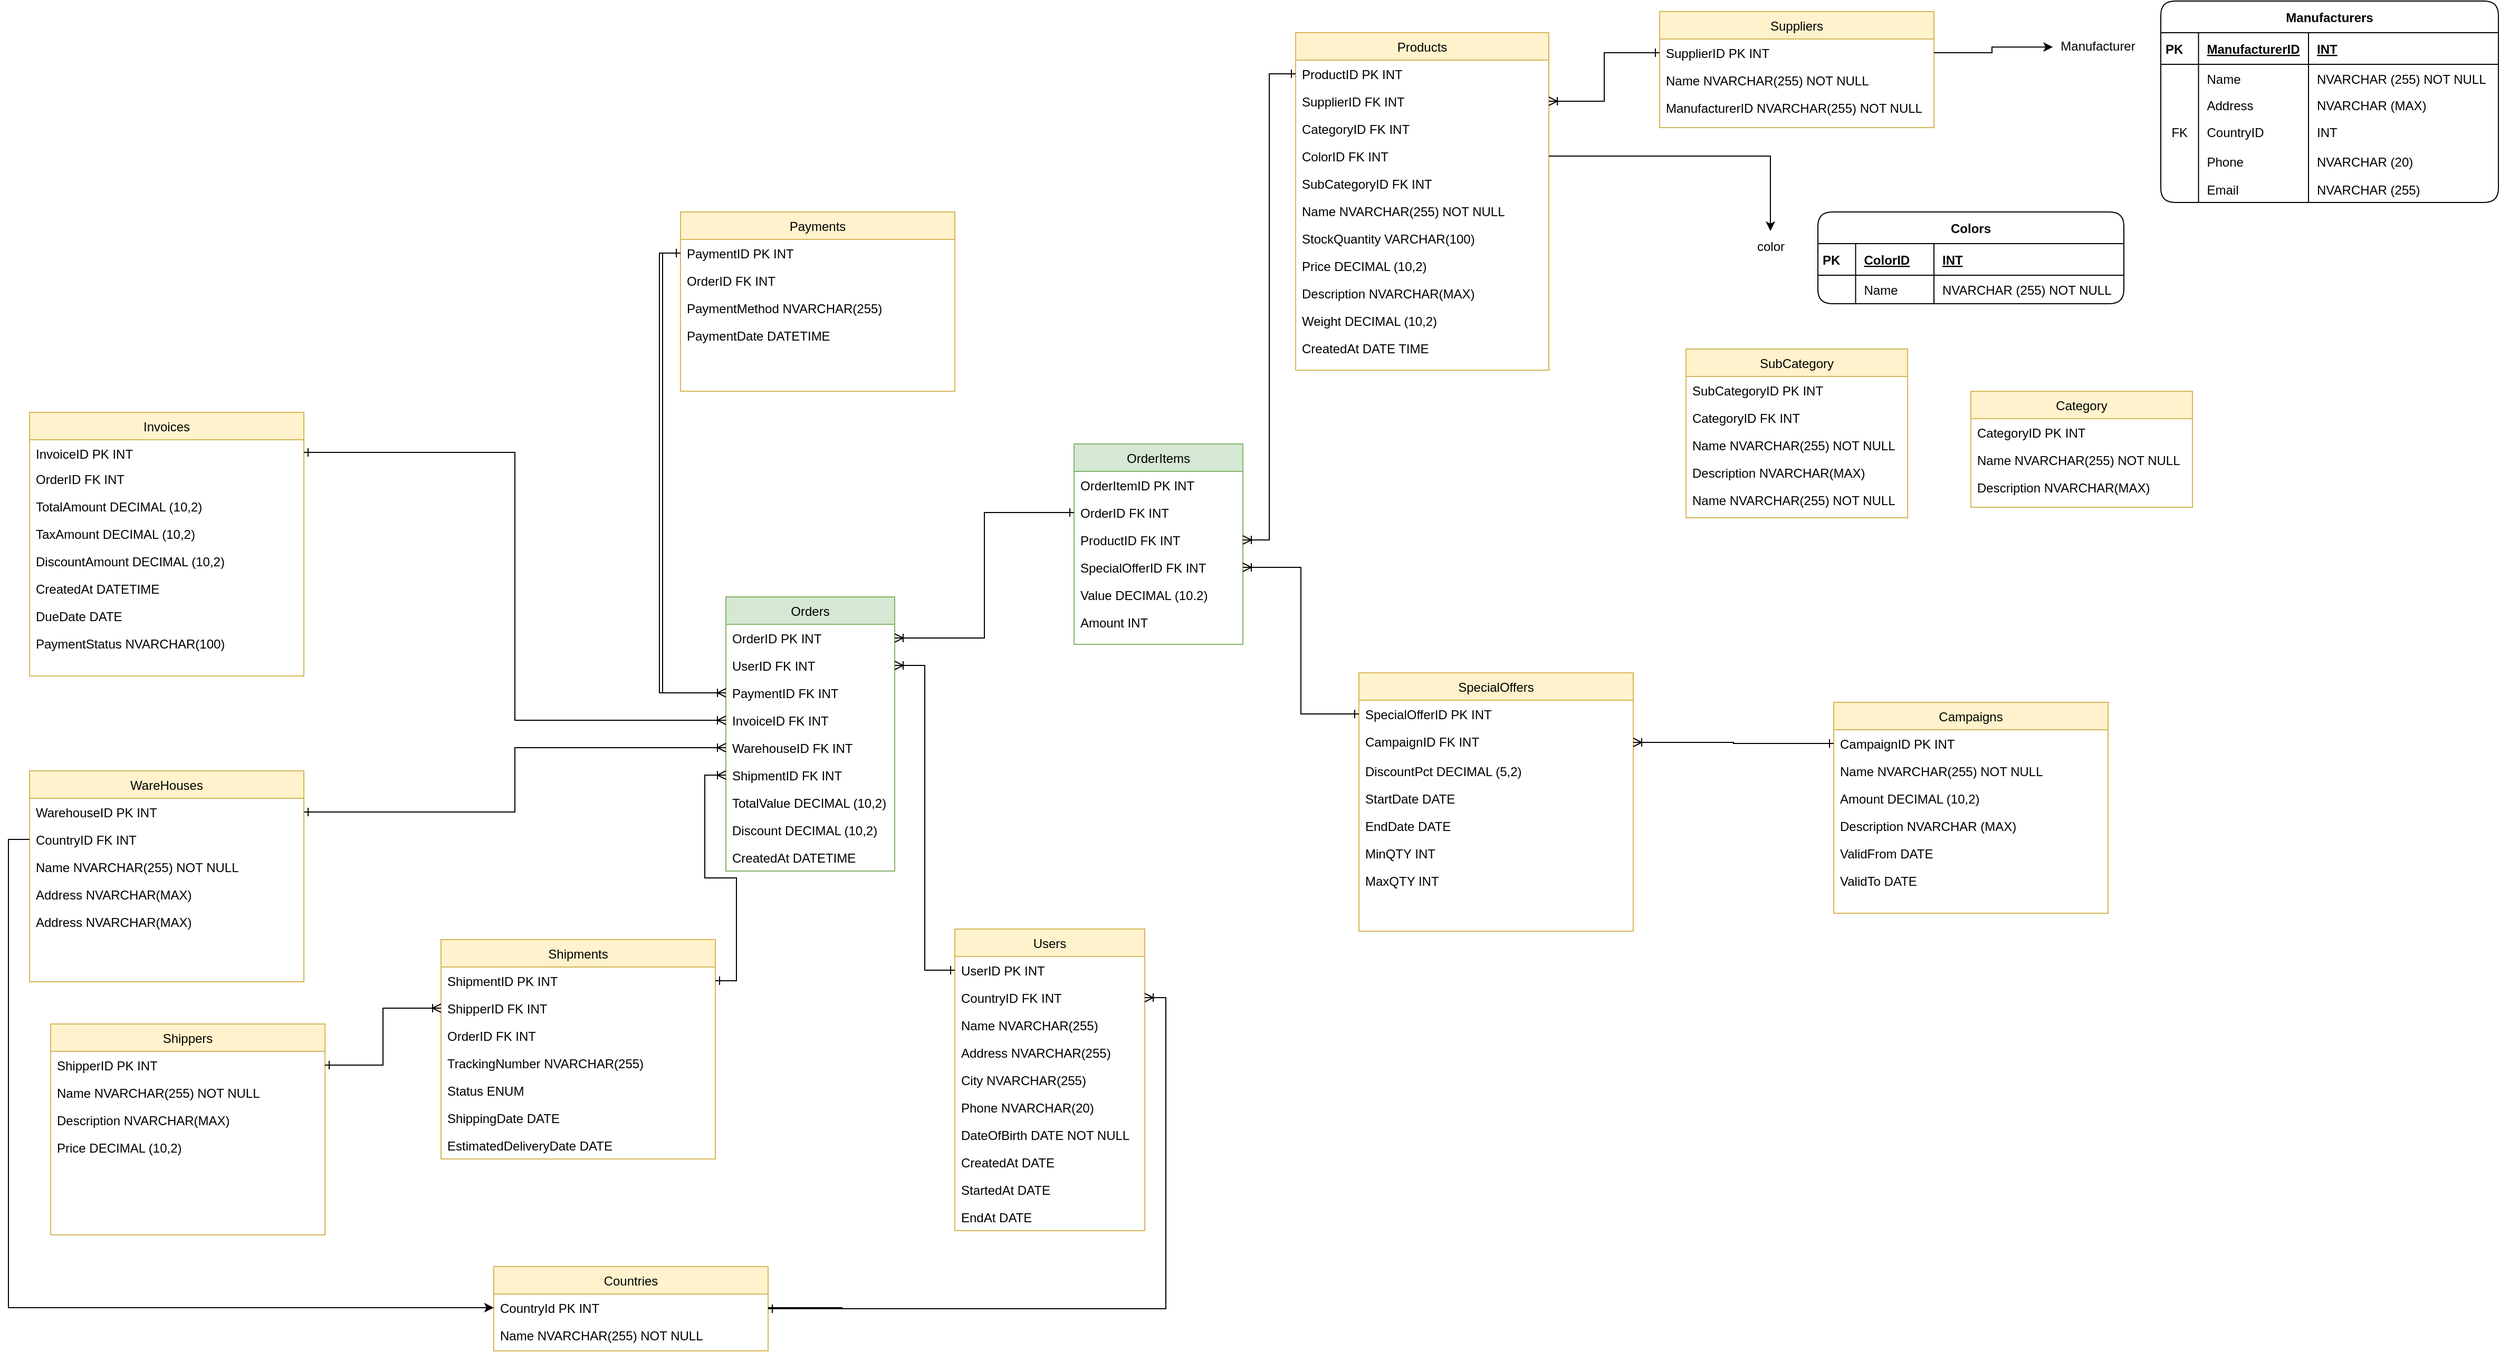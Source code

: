<mxfile version="26.2.2">
  <diagram id="C5RBs43oDa-KdzZeNtuy" name="Page-1">
    <mxGraphModel dx="5101" dy="3007" grid="1" gridSize="10" guides="1" tooltips="1" connect="1" arrows="1" fold="1" page="1" pageScale="1" pageWidth="827" pageHeight="1169" math="0" shadow="0">
      <root>
        <mxCell id="WIyWlLk6GJQsqaUBKTNV-0" />
        <mxCell id="WIyWlLk6GJQsqaUBKTNV-1" parent="WIyWlLk6GJQsqaUBKTNV-0" />
        <mxCell id="pziHx5_K0OCN1DaISYxH-388" value="Orders" style="swimlane;fontStyle=0;align=center;verticalAlign=top;childLayout=stackLayout;horizontal=1;startSize=26;horizontalStack=0;resizeParent=1;resizeLast=0;collapsible=1;marginBottom=0;rounded=0;shadow=0;strokeWidth=1;fillColor=#d5e8d4;strokeColor=#82b366;" parent="WIyWlLk6GJQsqaUBKTNV-1" vertex="1">
          <mxGeometry x="-720" y="285" width="160" height="260" as="geometry">
            <mxRectangle x="130" y="380" width="160" height="26" as="alternateBounds" />
          </mxGeometry>
        </mxCell>
        <mxCell id="pziHx5_K0OCN1DaISYxH-389" value="OrderID PK INT" style="text;align=left;verticalAlign=top;spacingLeft=4;spacingRight=4;overflow=hidden;rotatable=0;points=[[0,0.5],[1,0.5]];portConstraint=eastwest;" parent="pziHx5_K0OCN1DaISYxH-388" vertex="1">
          <mxGeometry y="26" width="160" height="26" as="geometry" />
        </mxCell>
        <mxCell id="pziHx5_K0OCN1DaISYxH-390" value="UserID FK INT" style="text;align=left;verticalAlign=top;spacingLeft=4;spacingRight=4;overflow=hidden;rotatable=0;points=[[0,0.5],[1,0.5]];portConstraint=eastwest;rounded=0;shadow=0;html=0;" parent="pziHx5_K0OCN1DaISYxH-388" vertex="1">
          <mxGeometry y="52" width="160" height="26" as="geometry" />
        </mxCell>
        <mxCell id="pziHx5_K0OCN1DaISYxH-397" value="PaymentID FK INT" style="text;align=left;verticalAlign=top;spacingLeft=4;spacingRight=4;overflow=hidden;rotatable=0;points=[[0,0.5],[1,0.5]];portConstraint=eastwest;" parent="pziHx5_K0OCN1DaISYxH-388" vertex="1">
          <mxGeometry y="78" width="160" height="26" as="geometry" />
        </mxCell>
        <mxCell id="pziHx5_K0OCN1DaISYxH-398" value="InvoiceID FK INT" style="text;align=left;verticalAlign=top;spacingLeft=4;spacingRight=4;overflow=hidden;rotatable=0;points=[[0,0.5],[1,0.5]];portConstraint=eastwest;" parent="pziHx5_K0OCN1DaISYxH-388" vertex="1">
          <mxGeometry y="104" width="160" height="26" as="geometry" />
        </mxCell>
        <mxCell id="pziHx5_K0OCN1DaISYxH-399" value="WarehouseID FK INT" style="text;align=left;verticalAlign=top;spacingLeft=4;spacingRight=4;overflow=hidden;rotatable=0;points=[[0,0.5],[1,0.5]];portConstraint=eastwest;" parent="pziHx5_K0OCN1DaISYxH-388" vertex="1">
          <mxGeometry y="130" width="160" height="26" as="geometry" />
        </mxCell>
        <mxCell id="pziHx5_K0OCN1DaISYxH-396" value="ShipmentID FK INT" style="text;align=left;verticalAlign=top;spacingLeft=4;spacingRight=4;overflow=hidden;rotatable=0;points=[[0,0.5],[1,0.5]];portConstraint=eastwest;" parent="pziHx5_K0OCN1DaISYxH-388" vertex="1">
          <mxGeometry y="156" width="160" height="26" as="geometry" />
        </mxCell>
        <mxCell id="pziHx5_K0OCN1DaISYxH-393" value="TotalValue DECIMAL (10,2)" style="text;align=left;verticalAlign=top;spacingLeft=4;spacingRight=4;overflow=hidden;rotatable=0;points=[[0,0.5],[1,0.5]];portConstraint=eastwest;" parent="pziHx5_K0OCN1DaISYxH-388" vertex="1">
          <mxGeometry y="182" width="160" height="26" as="geometry" />
        </mxCell>
        <mxCell id="pziHx5_K0OCN1DaISYxH-394" value="Discount DECIMAL (10,2)" style="text;align=left;verticalAlign=top;spacingLeft=4;spacingRight=4;overflow=hidden;rotatable=0;points=[[0,0.5],[1,0.5]];portConstraint=eastwest;" parent="pziHx5_K0OCN1DaISYxH-388" vertex="1">
          <mxGeometry y="208" width="160" height="26" as="geometry" />
        </mxCell>
        <mxCell id="pziHx5_K0OCN1DaISYxH-395" value="CreatedAt DATETIME" style="text;align=left;verticalAlign=top;spacingLeft=4;spacingRight=4;overflow=hidden;rotatable=0;points=[[0,0.5],[1,0.5]];portConstraint=eastwest;" parent="pziHx5_K0OCN1DaISYxH-388" vertex="1">
          <mxGeometry y="234" width="160" height="26" as="geometry" />
        </mxCell>
        <mxCell id="pziHx5_K0OCN1DaISYxH-400" value="OrderItems" style="swimlane;fontStyle=0;align=center;verticalAlign=top;childLayout=stackLayout;horizontal=1;startSize=26;horizontalStack=0;resizeParent=1;resizeLast=0;collapsible=1;marginBottom=0;rounded=0;shadow=0;strokeWidth=1;fillColor=#d5e8d4;strokeColor=#82b366;" parent="WIyWlLk6GJQsqaUBKTNV-1" vertex="1">
          <mxGeometry x="-390" y="140" width="160" height="190" as="geometry">
            <mxRectangle x="130" y="380" width="160" height="26" as="alternateBounds" />
          </mxGeometry>
        </mxCell>
        <mxCell id="pziHx5_K0OCN1DaISYxH-401" value="OrderItemID PK INT" style="text;align=left;verticalAlign=top;spacingLeft=4;spacingRight=4;overflow=hidden;rotatable=0;points=[[0,0.5],[1,0.5]];portConstraint=eastwest;" parent="pziHx5_K0OCN1DaISYxH-400" vertex="1">
          <mxGeometry y="26" width="160" height="26" as="geometry" />
        </mxCell>
        <mxCell id="pziHx5_K0OCN1DaISYxH-410" value="OrderID FK INT" style="text;align=left;verticalAlign=top;spacingLeft=4;spacingRight=4;overflow=hidden;rotatable=0;points=[[0,0.5],[1,0.5]];portConstraint=eastwest;" parent="pziHx5_K0OCN1DaISYxH-400" vertex="1">
          <mxGeometry y="52" width="160" height="26" as="geometry" />
        </mxCell>
        <mxCell id="pziHx5_K0OCN1DaISYxH-411" value="ProductID FK INT" style="text;align=left;verticalAlign=top;spacingLeft=4;spacingRight=4;overflow=hidden;rotatable=0;points=[[0,0.5],[1,0.5]];portConstraint=eastwest;" parent="pziHx5_K0OCN1DaISYxH-400" vertex="1">
          <mxGeometry y="78" width="160" height="26" as="geometry" />
        </mxCell>
        <mxCell id="pziHx5_K0OCN1DaISYxH-412" value="SpecialOfferID FK INT" style="text;align=left;verticalAlign=top;spacingLeft=4;spacingRight=4;overflow=hidden;rotatable=0;points=[[0,0.5],[1,0.5]];portConstraint=eastwest;" parent="pziHx5_K0OCN1DaISYxH-400" vertex="1">
          <mxGeometry y="104" width="160" height="26" as="geometry" />
        </mxCell>
        <mxCell id="pziHx5_K0OCN1DaISYxH-413" value="Value DECIMAL (10.2)" style="text;align=left;verticalAlign=top;spacingLeft=4;spacingRight=4;overflow=hidden;rotatable=0;points=[[0,0.5],[1,0.5]];portConstraint=eastwest;" parent="pziHx5_K0OCN1DaISYxH-400" vertex="1">
          <mxGeometry y="130" width="160" height="26" as="geometry" />
        </mxCell>
        <mxCell id="pziHx5_K0OCN1DaISYxH-414" value="Amount INT" style="text;align=left;verticalAlign=top;spacingLeft=4;spacingRight=4;overflow=hidden;rotatable=0;points=[[0,0.5],[1,0.5]];portConstraint=eastwest;" parent="pziHx5_K0OCN1DaISYxH-400" vertex="1">
          <mxGeometry y="156" width="160" height="26" as="geometry" />
        </mxCell>
        <mxCell id="pziHx5_K0OCN1DaISYxH-415" value="Users" style="swimlane;fontStyle=0;align=center;verticalAlign=top;childLayout=stackLayout;horizontal=1;startSize=26;horizontalStack=0;resizeParent=1;resizeLast=0;collapsible=1;marginBottom=0;rounded=0;shadow=0;strokeWidth=1;fillColor=#fff2cc;strokeColor=#d6b656;" parent="WIyWlLk6GJQsqaUBKTNV-1" vertex="1">
          <mxGeometry x="-503" y="600" width="180" height="286" as="geometry">
            <mxRectangle x="130" y="380" width="160" height="26" as="alternateBounds" />
          </mxGeometry>
        </mxCell>
        <mxCell id="pziHx5_K0OCN1DaISYxH-416" value="UserID PK INT" style="text;align=left;verticalAlign=top;spacingLeft=4;spacingRight=4;overflow=hidden;rotatable=0;points=[[0,0.5],[1,0.5]];portConstraint=eastwest;" parent="pziHx5_K0OCN1DaISYxH-415" vertex="1">
          <mxGeometry y="26" width="180" height="26" as="geometry" />
        </mxCell>
        <mxCell id="pziHx5_K0OCN1DaISYxH-422" value="CountryID FK INT" style="text;align=left;verticalAlign=top;spacingLeft=4;spacingRight=4;overflow=hidden;rotatable=0;points=[[0,0.5],[1,0.5]];portConstraint=eastwest;" parent="pziHx5_K0OCN1DaISYxH-415" vertex="1">
          <mxGeometry y="52" width="180" height="26" as="geometry" />
        </mxCell>
        <mxCell id="pziHx5_K0OCN1DaISYxH-417" value="Name NVARCHAR(255)" style="text;align=left;verticalAlign=top;spacingLeft=4;spacingRight=4;overflow=hidden;rotatable=0;points=[[0,0.5],[1,0.5]];portConstraint=eastwest;" parent="pziHx5_K0OCN1DaISYxH-415" vertex="1">
          <mxGeometry y="78" width="180" height="26" as="geometry" />
        </mxCell>
        <mxCell id="pziHx5_K0OCN1DaISYxH-418" value="Address NVARCHAR(255)" style="text;align=left;verticalAlign=top;spacingLeft=4;spacingRight=4;overflow=hidden;rotatable=0;points=[[0,0.5],[1,0.5]];portConstraint=eastwest;" parent="pziHx5_K0OCN1DaISYxH-415" vertex="1">
          <mxGeometry y="104" width="180" height="26" as="geometry" />
        </mxCell>
        <mxCell id="pziHx5_K0OCN1DaISYxH-419" value="City NVARCHAR(255)" style="text;align=left;verticalAlign=top;spacingLeft=4;spacingRight=4;overflow=hidden;rotatable=0;points=[[0,0.5],[1,0.5]];portConstraint=eastwest;" parent="pziHx5_K0OCN1DaISYxH-415" vertex="1">
          <mxGeometry y="130" width="180" height="26" as="geometry" />
        </mxCell>
        <mxCell id="pziHx5_K0OCN1DaISYxH-420" value="Phone NVARCHAR(20)" style="text;align=left;verticalAlign=top;spacingLeft=4;spacingRight=4;overflow=hidden;rotatable=0;points=[[0,0.5],[1,0.5]];portConstraint=eastwest;" parent="pziHx5_K0OCN1DaISYxH-415" vertex="1">
          <mxGeometry y="156" width="180" height="26" as="geometry" />
        </mxCell>
        <mxCell id="pziHx5_K0OCN1DaISYxH-421" value="DateOfBirth DATE NOT NULL" style="text;align=left;verticalAlign=top;spacingLeft=4;spacingRight=4;overflow=hidden;rotatable=0;points=[[0,0.5],[1,0.5]];portConstraint=eastwest;" parent="pziHx5_K0OCN1DaISYxH-415" vertex="1">
          <mxGeometry y="182" width="180" height="26" as="geometry" />
        </mxCell>
        <mxCell id="R4pbR1CTGnNcKG5DkxRD-15" value="CreatedAt DATE" style="text;align=left;verticalAlign=top;spacingLeft=4;spacingRight=4;overflow=hidden;rotatable=0;points=[[0,0.5],[1,0.5]];portConstraint=eastwest;" vertex="1" parent="pziHx5_K0OCN1DaISYxH-415">
          <mxGeometry y="208" width="180" height="26" as="geometry" />
        </mxCell>
        <mxCell id="R4pbR1CTGnNcKG5DkxRD-13" value="StartedAt DATE" style="text;align=left;verticalAlign=top;spacingLeft=4;spacingRight=4;overflow=hidden;rotatable=0;points=[[0,0.5],[1,0.5]];portConstraint=eastwest;" vertex="1" parent="pziHx5_K0OCN1DaISYxH-415">
          <mxGeometry y="234" width="180" height="26" as="geometry" />
        </mxCell>
        <mxCell id="R4pbR1CTGnNcKG5DkxRD-14" value="EndAt DATE" style="text;align=left;verticalAlign=top;spacingLeft=4;spacingRight=4;overflow=hidden;rotatable=0;points=[[0,0.5],[1,0.5]];portConstraint=eastwest;" vertex="1" parent="pziHx5_K0OCN1DaISYxH-415">
          <mxGeometry y="260" width="180" height="26" as="geometry" />
        </mxCell>
        <mxCell id="pziHx5_K0OCN1DaISYxH-423" value="Products" style="swimlane;fontStyle=0;align=center;verticalAlign=top;childLayout=stackLayout;horizontal=1;startSize=26;horizontalStack=0;resizeParent=1;resizeLast=0;collapsible=1;marginBottom=0;rounded=0;shadow=0;strokeWidth=1;fillColor=#fff2cc;strokeColor=#d6b656;" parent="WIyWlLk6GJQsqaUBKTNV-1" vertex="1">
          <mxGeometry x="-180" y="-250" width="240" height="320" as="geometry">
            <mxRectangle x="130" y="380" width="160" height="26" as="alternateBounds" />
          </mxGeometry>
        </mxCell>
        <mxCell id="pziHx5_K0OCN1DaISYxH-424" value="ProductID PK INT" style="text;align=left;verticalAlign=top;spacingLeft=4;spacingRight=4;overflow=hidden;rotatable=0;points=[[0,0.5],[1,0.5]];portConstraint=eastwest;" parent="pziHx5_K0OCN1DaISYxH-423" vertex="1">
          <mxGeometry y="26" width="240" height="26" as="geometry" />
        </mxCell>
        <mxCell id="pziHx5_K0OCN1DaISYxH-428" value="SupplierID FK INT" style="text;align=left;verticalAlign=top;spacingLeft=4;spacingRight=4;overflow=hidden;rotatable=0;points=[[0,0.5],[1,0.5]];portConstraint=eastwest;" parent="pziHx5_K0OCN1DaISYxH-423" vertex="1">
          <mxGeometry y="52" width="240" height="26" as="geometry" />
        </mxCell>
        <mxCell id="pziHx5_K0OCN1DaISYxH-426" value="CategoryID FK INT" style="text;align=left;verticalAlign=top;spacingLeft=4;spacingRight=4;overflow=hidden;rotatable=0;points=[[0,0.5],[1,0.5]];portConstraint=eastwest;" parent="pziHx5_K0OCN1DaISYxH-423" vertex="1">
          <mxGeometry y="78" width="240" height="26" as="geometry" />
        </mxCell>
        <mxCell id="pziHx5_K0OCN1DaISYxH-432" value="ColorID FK INT" style="text;align=left;verticalAlign=top;spacingLeft=4;spacingRight=4;overflow=hidden;rotatable=0;points=[[0,0.5],[1,0.5]];portConstraint=eastwest;" parent="pziHx5_K0OCN1DaISYxH-423" vertex="1">
          <mxGeometry y="104" width="240" height="26" as="geometry" />
        </mxCell>
        <mxCell id="pziHx5_K0OCN1DaISYxH-427" value="SubCategoryID FK INT" style="text;align=left;verticalAlign=top;spacingLeft=4;spacingRight=4;overflow=hidden;rotatable=0;points=[[0,0.5],[1,0.5]];portConstraint=eastwest;" parent="pziHx5_K0OCN1DaISYxH-423" vertex="1">
          <mxGeometry y="130" width="240" height="26" as="geometry" />
        </mxCell>
        <mxCell id="pziHx5_K0OCN1DaISYxH-425" value="Name NVARCHAR(255) NOT NULL" style="text;align=left;verticalAlign=top;spacingLeft=4;spacingRight=4;overflow=hidden;rotatable=0;points=[[0,0.5],[1,0.5]];portConstraint=eastwest;" parent="pziHx5_K0OCN1DaISYxH-423" vertex="1">
          <mxGeometry y="156" width="240" height="26" as="geometry" />
        </mxCell>
        <mxCell id="pziHx5_K0OCN1DaISYxH-429" value="StockQuantity VARCHAR(100)" style="text;align=left;verticalAlign=top;spacingLeft=4;spacingRight=4;overflow=hidden;rotatable=0;points=[[0,0.5],[1,0.5]];portConstraint=eastwest;" parent="pziHx5_K0OCN1DaISYxH-423" vertex="1">
          <mxGeometry y="182" width="240" height="26" as="geometry" />
        </mxCell>
        <mxCell id="pziHx5_K0OCN1DaISYxH-430" value="Price DECIMAL (10,2)" style="text;align=left;verticalAlign=top;spacingLeft=4;spacingRight=4;overflow=hidden;rotatable=0;points=[[0,0.5],[1,0.5]];portConstraint=eastwest;" parent="pziHx5_K0OCN1DaISYxH-423" vertex="1">
          <mxGeometry y="208" width="240" height="26" as="geometry" />
        </mxCell>
        <mxCell id="pziHx5_K0OCN1DaISYxH-433" value="Description NVARCHAR(MAX)" style="text;align=left;verticalAlign=top;spacingLeft=4;spacingRight=4;overflow=hidden;rotatable=0;points=[[0,0.5],[1,0.5]];portConstraint=eastwest;" parent="pziHx5_K0OCN1DaISYxH-423" vertex="1">
          <mxGeometry y="234" width="240" height="26" as="geometry" />
        </mxCell>
        <mxCell id="pziHx5_K0OCN1DaISYxH-434" value="Weight DECIMAL (10,2)" style="text;align=left;verticalAlign=top;spacingLeft=4;spacingRight=4;overflow=hidden;rotatable=0;points=[[0,0.5],[1,0.5]];portConstraint=eastwest;" parent="pziHx5_K0OCN1DaISYxH-423" vertex="1">
          <mxGeometry y="260" width="240" height="26" as="geometry" />
        </mxCell>
        <mxCell id="pziHx5_K0OCN1DaISYxH-431" value="CreatedAt DATE TIME" style="text;align=left;verticalAlign=top;spacingLeft=4;spacingRight=4;overflow=hidden;rotatable=0;points=[[0,0.5],[1,0.5]];portConstraint=eastwest;" parent="pziHx5_K0OCN1DaISYxH-423" vertex="1">
          <mxGeometry y="286" width="240" height="26" as="geometry" />
        </mxCell>
        <mxCell id="pziHx5_K0OCN1DaISYxH-435" value="SubCategory" style="swimlane;fontStyle=0;align=center;verticalAlign=top;childLayout=stackLayout;horizontal=1;startSize=26;horizontalStack=0;resizeParent=1;resizeLast=0;collapsible=1;marginBottom=0;rounded=0;shadow=0;strokeWidth=1;fillColor=#fff2cc;strokeColor=#d6b656;" parent="WIyWlLk6GJQsqaUBKTNV-1" vertex="1">
          <mxGeometry x="190" y="50" width="210" height="160" as="geometry">
            <mxRectangle x="130" y="380" width="160" height="26" as="alternateBounds" />
          </mxGeometry>
        </mxCell>
        <mxCell id="pziHx5_K0OCN1DaISYxH-436" value="SubCategoryID PK INT" style="text;align=left;verticalAlign=top;spacingLeft=4;spacingRight=4;overflow=hidden;rotatable=0;points=[[0,0.5],[1,0.5]];portConstraint=eastwest;" parent="pziHx5_K0OCN1DaISYxH-435" vertex="1">
          <mxGeometry y="26" width="210" height="26" as="geometry" />
        </mxCell>
        <mxCell id="pziHx5_K0OCN1DaISYxH-437" value="CategoryID FK INT" style="text;align=left;verticalAlign=top;spacingLeft=4;spacingRight=4;overflow=hidden;rotatable=0;points=[[0,0.5],[1,0.5]];portConstraint=eastwest;" parent="pziHx5_K0OCN1DaISYxH-435" vertex="1">
          <mxGeometry y="52" width="210" height="26" as="geometry" />
        </mxCell>
        <mxCell id="pziHx5_K0OCN1DaISYxH-438" value="Name NVARCHAR(255) NOT NULL" style="text;align=left;verticalAlign=top;spacingLeft=4;spacingRight=4;overflow=hidden;rotatable=0;points=[[0,0.5],[1,0.5]];portConstraint=eastwest;" parent="pziHx5_K0OCN1DaISYxH-435" vertex="1">
          <mxGeometry y="78" width="210" height="26" as="geometry" />
        </mxCell>
        <mxCell id="pziHx5_K0OCN1DaISYxH-450" value="Description NVARCHAR(MAX)" style="text;align=left;verticalAlign=top;spacingLeft=4;spacingRight=4;overflow=hidden;rotatable=0;points=[[0,0.5],[1,0.5]];portConstraint=eastwest;" parent="pziHx5_K0OCN1DaISYxH-435" vertex="1">
          <mxGeometry y="104" width="210" height="26" as="geometry" />
        </mxCell>
        <mxCell id="pziHx5_K0OCN1DaISYxH-451" value="Name NVARCHAR(255) NOT NULL" style="text;align=left;verticalAlign=top;spacingLeft=4;spacingRight=4;overflow=hidden;rotatable=0;points=[[0,0.5],[1,0.5]];portConstraint=eastwest;" parent="pziHx5_K0OCN1DaISYxH-435" vertex="1">
          <mxGeometry y="130" width="210" height="26" as="geometry" />
        </mxCell>
        <mxCell id="pziHx5_K0OCN1DaISYxH-442" value="Category" style="swimlane;fontStyle=0;align=center;verticalAlign=top;childLayout=stackLayout;horizontal=1;startSize=26;horizontalStack=0;resizeParent=1;resizeLast=0;collapsible=1;marginBottom=0;rounded=0;shadow=0;strokeWidth=1;fillColor=#fff2cc;strokeColor=#d6b656;" parent="WIyWlLk6GJQsqaUBKTNV-1" vertex="1">
          <mxGeometry x="460" y="90" width="210" height="110" as="geometry">
            <mxRectangle x="130" y="380" width="160" height="26" as="alternateBounds" />
          </mxGeometry>
        </mxCell>
        <mxCell id="pziHx5_K0OCN1DaISYxH-443" value="CategoryID PK INT" style="text;align=left;verticalAlign=top;spacingLeft=4;spacingRight=4;overflow=hidden;rotatable=0;points=[[0,0.5],[1,0.5]];portConstraint=eastwest;" parent="pziHx5_K0OCN1DaISYxH-442" vertex="1">
          <mxGeometry y="26" width="210" height="26" as="geometry" />
        </mxCell>
        <mxCell id="pziHx5_K0OCN1DaISYxH-444" value="Name NVARCHAR(255) NOT NULL" style="text;align=left;verticalAlign=top;spacingLeft=4;spacingRight=4;overflow=hidden;rotatable=0;points=[[0,0.5],[1,0.5]];portConstraint=eastwest;" parent="pziHx5_K0OCN1DaISYxH-442" vertex="1">
          <mxGeometry y="52" width="210" height="26" as="geometry" />
        </mxCell>
        <mxCell id="pziHx5_K0OCN1DaISYxH-445" value="Description NVARCHAR(MAX)" style="text;align=left;verticalAlign=top;spacingLeft=4;spacingRight=4;overflow=hidden;rotatable=0;points=[[0,0.5],[1,0.5]];portConstraint=eastwest;" parent="pziHx5_K0OCN1DaISYxH-442" vertex="1">
          <mxGeometry y="78" width="210" height="26" as="geometry" />
        </mxCell>
        <mxCell id="pziHx5_K0OCN1DaISYxH-452" value="Suppliers" style="swimlane;fontStyle=0;align=center;verticalAlign=top;childLayout=stackLayout;horizontal=1;startSize=26;horizontalStack=0;resizeParent=1;resizeLast=0;collapsible=1;marginBottom=0;rounded=0;shadow=0;strokeWidth=1;fillColor=#fff2cc;strokeColor=#d6b656;" parent="WIyWlLk6GJQsqaUBKTNV-1" vertex="1">
          <mxGeometry x="165" y="-270" width="260" height="110" as="geometry">
            <mxRectangle x="130" y="380" width="160" height="26" as="alternateBounds" />
          </mxGeometry>
        </mxCell>
        <mxCell id="pziHx5_K0OCN1DaISYxH-453" value="SupplierID PK INT" style="text;align=left;verticalAlign=top;spacingLeft=4;spacingRight=4;overflow=hidden;rotatable=0;points=[[0,0.5],[1,0.5]];portConstraint=eastwest;" parent="pziHx5_K0OCN1DaISYxH-452" vertex="1">
          <mxGeometry y="26" width="260" height="26" as="geometry" />
        </mxCell>
        <mxCell id="pziHx5_K0OCN1DaISYxH-454" value="Name NVARCHAR(255) NOT NULL" style="text;align=left;verticalAlign=top;spacingLeft=4;spacingRight=4;overflow=hidden;rotatable=0;points=[[0,0.5],[1,0.5]];portConstraint=eastwest;" parent="pziHx5_K0OCN1DaISYxH-452" vertex="1">
          <mxGeometry y="52" width="260" height="26" as="geometry" />
        </mxCell>
        <mxCell id="pziHx5_K0OCN1DaISYxH-455" value="ManufacturerID NVARCHAR(255) NOT NULL" style="text;align=left;verticalAlign=top;spacingLeft=4;spacingRight=4;overflow=hidden;rotatable=0;points=[[0,0.5],[1,0.5]];portConstraint=eastwest;" parent="pziHx5_K0OCN1DaISYxH-452" vertex="1">
          <mxGeometry y="78" width="260" height="26" as="geometry" />
        </mxCell>
        <mxCell id="pziHx5_K0OCN1DaISYxH-461" value="Campaigns" style="swimlane;fontStyle=0;align=center;verticalAlign=top;childLayout=stackLayout;horizontal=1;startSize=26;horizontalStack=0;resizeParent=1;resizeLast=0;collapsible=1;marginBottom=0;rounded=0;shadow=0;strokeWidth=1;fillColor=#fff2cc;strokeColor=#d6b656;" parent="WIyWlLk6GJQsqaUBKTNV-1" vertex="1">
          <mxGeometry x="330" y="385" width="260" height="200" as="geometry">
            <mxRectangle x="130" y="380" width="160" height="26" as="alternateBounds" />
          </mxGeometry>
        </mxCell>
        <mxCell id="pziHx5_K0OCN1DaISYxH-462" value="CampaignID PK INT" style="text;align=left;verticalAlign=top;spacingLeft=4;spacingRight=4;overflow=hidden;rotatable=0;points=[[0,0.5],[1,0.5]];portConstraint=eastwest;" parent="pziHx5_K0OCN1DaISYxH-461" vertex="1">
          <mxGeometry y="26" width="260" height="26" as="geometry" />
        </mxCell>
        <mxCell id="pziHx5_K0OCN1DaISYxH-463" value="Name NVARCHAR(255) NOT NULL" style="text;align=left;verticalAlign=top;spacingLeft=4;spacingRight=4;overflow=hidden;rotatable=0;points=[[0,0.5],[1,0.5]];portConstraint=eastwest;" parent="pziHx5_K0OCN1DaISYxH-461" vertex="1">
          <mxGeometry y="52" width="260" height="26" as="geometry" />
        </mxCell>
        <mxCell id="pziHx5_K0OCN1DaISYxH-464" value="Amount DECIMAL (10,2)" style="text;align=left;verticalAlign=top;spacingLeft=4;spacingRight=4;overflow=hidden;rotatable=0;points=[[0,0.5],[1,0.5]];portConstraint=eastwest;" parent="pziHx5_K0OCN1DaISYxH-461" vertex="1">
          <mxGeometry y="78" width="260" height="26" as="geometry" />
        </mxCell>
        <mxCell id="pziHx5_K0OCN1DaISYxH-465" value="Description NVARCHAR (MAX)" style="text;align=left;verticalAlign=top;spacingLeft=4;spacingRight=4;overflow=hidden;rotatable=0;points=[[0,0.5],[1,0.5]];portConstraint=eastwest;" parent="pziHx5_K0OCN1DaISYxH-461" vertex="1">
          <mxGeometry y="104" width="260" height="26" as="geometry" />
        </mxCell>
        <mxCell id="pziHx5_K0OCN1DaISYxH-468" value="ValidFrom DATE" style="text;align=left;verticalAlign=top;spacingLeft=4;spacingRight=4;overflow=hidden;rotatable=0;points=[[0,0.5],[1,0.5]];portConstraint=eastwest;" parent="pziHx5_K0OCN1DaISYxH-461" vertex="1">
          <mxGeometry y="130" width="260" height="26" as="geometry" />
        </mxCell>
        <mxCell id="pziHx5_K0OCN1DaISYxH-469" value="ValidTo DATE" style="text;align=left;verticalAlign=top;spacingLeft=4;spacingRight=4;overflow=hidden;rotatable=0;points=[[0,0.5],[1,0.5]];portConstraint=eastwest;" parent="pziHx5_K0OCN1DaISYxH-461" vertex="1">
          <mxGeometry y="156" width="260" height="26" as="geometry" />
        </mxCell>
        <mxCell id="pziHx5_K0OCN1DaISYxH-520" value="SpecialOffers" style="swimlane;fontStyle=0;align=center;verticalAlign=top;childLayout=stackLayout;horizontal=1;startSize=26;horizontalStack=0;resizeParent=1;resizeLast=0;collapsible=1;marginBottom=0;rounded=0;shadow=0;strokeWidth=1;fillColor=#fff2cc;strokeColor=#d6b656;" parent="WIyWlLk6GJQsqaUBKTNV-1" vertex="1">
          <mxGeometry x="-120" y="357" width="260" height="245" as="geometry">
            <mxRectangle x="130" y="380" width="160" height="26" as="alternateBounds" />
          </mxGeometry>
        </mxCell>
        <mxCell id="pziHx5_K0OCN1DaISYxH-521" value="SpecialOfferID PK INT" style="text;align=left;verticalAlign=top;spacingLeft=4;spacingRight=4;overflow=hidden;rotatable=0;points=[[0,0.5],[1,0.5]];portConstraint=eastwest;" parent="pziHx5_K0OCN1DaISYxH-520" vertex="1">
          <mxGeometry y="26" width="260" height="26" as="geometry" />
        </mxCell>
        <mxCell id="pziHx5_K0OCN1DaISYxH-522" value="CampaignID FK INT" style="text;align=left;verticalAlign=top;spacingLeft=4;spacingRight=4;overflow=hidden;rotatable=0;points=[[0,0.5],[1,0.5]];portConstraint=eastwest;" parent="pziHx5_K0OCN1DaISYxH-520" vertex="1">
          <mxGeometry y="52" width="260" height="28" as="geometry" />
        </mxCell>
        <mxCell id="pziHx5_K0OCN1DaISYxH-523" value="DiscountPct DECIMAL (5,2)" style="text;align=left;verticalAlign=top;spacingLeft=4;spacingRight=4;overflow=hidden;rotatable=0;points=[[0,0.5],[1,0.5]];portConstraint=eastwest;" parent="pziHx5_K0OCN1DaISYxH-520" vertex="1">
          <mxGeometry y="80" width="260" height="26" as="geometry" />
        </mxCell>
        <mxCell id="pziHx5_K0OCN1DaISYxH-524" value="StartDate DATE" style="text;align=left;verticalAlign=top;spacingLeft=4;spacingRight=4;overflow=hidden;rotatable=0;points=[[0,0.5],[1,0.5]];portConstraint=eastwest;" parent="pziHx5_K0OCN1DaISYxH-520" vertex="1">
          <mxGeometry y="106" width="260" height="26" as="geometry" />
        </mxCell>
        <mxCell id="pziHx5_K0OCN1DaISYxH-525" value="EndDate DATE" style="text;align=left;verticalAlign=top;spacingLeft=4;spacingRight=4;overflow=hidden;rotatable=0;points=[[0,0.5],[1,0.5]];portConstraint=eastwest;" parent="pziHx5_K0OCN1DaISYxH-520" vertex="1">
          <mxGeometry y="132" width="260" height="26" as="geometry" />
        </mxCell>
        <mxCell id="pziHx5_K0OCN1DaISYxH-526" value="MinQTY INT" style="text;align=left;verticalAlign=top;spacingLeft=4;spacingRight=4;overflow=hidden;rotatable=0;points=[[0,0.5],[1,0.5]];portConstraint=eastwest;" parent="pziHx5_K0OCN1DaISYxH-520" vertex="1">
          <mxGeometry y="158" width="260" height="26" as="geometry" />
        </mxCell>
        <mxCell id="pziHx5_K0OCN1DaISYxH-527" value="MaxQTY INT" style="text;align=left;verticalAlign=top;spacingLeft=4;spacingRight=4;overflow=hidden;rotatable=0;points=[[0,0.5],[1,0.5]];portConstraint=eastwest;" parent="pziHx5_K0OCN1DaISYxH-520" vertex="1">
          <mxGeometry y="184" width="260" height="26" as="geometry" />
        </mxCell>
        <mxCell id="pziHx5_K0OCN1DaISYxH-535" value="Shippers" style="swimlane;fontStyle=0;align=center;verticalAlign=top;childLayout=stackLayout;horizontal=1;startSize=26;horizontalStack=0;resizeParent=1;resizeLast=0;collapsible=1;marginBottom=0;rounded=0;shadow=0;strokeWidth=1;fillColor=#fff2cc;strokeColor=#d6b656;" parent="WIyWlLk6GJQsqaUBKTNV-1" vertex="1">
          <mxGeometry x="-1360" y="690" width="260" height="200" as="geometry">
            <mxRectangle x="130" y="380" width="160" height="26" as="alternateBounds" />
          </mxGeometry>
        </mxCell>
        <mxCell id="pziHx5_K0OCN1DaISYxH-536" value="ShipperID PK INT" style="text;align=left;verticalAlign=top;spacingLeft=4;spacingRight=4;overflow=hidden;rotatable=0;points=[[0,0.5],[1,0.5]];portConstraint=eastwest;" parent="pziHx5_K0OCN1DaISYxH-535" vertex="1">
          <mxGeometry y="26" width="260" height="26" as="geometry" />
        </mxCell>
        <mxCell id="pziHx5_K0OCN1DaISYxH-538" value="Name NVARCHAR(255) NOT NULL" style="text;align=left;verticalAlign=top;spacingLeft=4;spacingRight=4;overflow=hidden;rotatable=0;points=[[0,0.5],[1,0.5]];portConstraint=eastwest;" parent="pziHx5_K0OCN1DaISYxH-535" vertex="1">
          <mxGeometry y="52" width="260" height="26" as="geometry" />
        </mxCell>
        <mxCell id="pziHx5_K0OCN1DaISYxH-539" value="Description NVARCHAR(MAX)" style="text;align=left;verticalAlign=top;spacingLeft=4;spacingRight=4;overflow=hidden;rotatable=0;points=[[0,0.5],[1,0.5]];portConstraint=eastwest;" parent="pziHx5_K0OCN1DaISYxH-535" vertex="1">
          <mxGeometry y="78" width="260" height="26" as="geometry" />
        </mxCell>
        <mxCell id="pziHx5_K0OCN1DaISYxH-540" value="Price DECIMAL (10,2)" style="text;align=left;verticalAlign=top;spacingLeft=4;spacingRight=4;overflow=hidden;rotatable=0;points=[[0,0.5],[1,0.5]];portConstraint=eastwest;" parent="pziHx5_K0OCN1DaISYxH-535" vertex="1">
          <mxGeometry y="104" width="260" height="26" as="geometry" />
        </mxCell>
        <mxCell id="pziHx5_K0OCN1DaISYxH-541" value="Shipments" style="swimlane;fontStyle=0;align=center;verticalAlign=top;childLayout=stackLayout;horizontal=1;startSize=26;horizontalStack=0;resizeParent=1;resizeLast=0;collapsible=1;marginBottom=0;rounded=0;shadow=0;strokeWidth=1;fillColor=#fff2cc;strokeColor=#d6b656;" parent="WIyWlLk6GJQsqaUBKTNV-1" vertex="1">
          <mxGeometry x="-990" y="610" width="260" height="208" as="geometry">
            <mxRectangle x="130" y="380" width="160" height="26" as="alternateBounds" />
          </mxGeometry>
        </mxCell>
        <mxCell id="pziHx5_K0OCN1DaISYxH-542" value="ShipmentID PK INT" style="text;align=left;verticalAlign=top;spacingLeft=4;spacingRight=4;overflow=hidden;rotatable=0;points=[[0,0.5],[1,0.5]];portConstraint=eastwest;" parent="pziHx5_K0OCN1DaISYxH-541" vertex="1">
          <mxGeometry y="26" width="260" height="26" as="geometry" />
        </mxCell>
        <mxCell id="pziHx5_K0OCN1DaISYxH-584" value="ShipperID FK INT" style="text;align=left;verticalAlign=top;spacingLeft=4;spacingRight=4;overflow=hidden;rotatable=0;points=[[0,0.5],[1,0.5]];portConstraint=eastwest;" parent="pziHx5_K0OCN1DaISYxH-541" vertex="1">
          <mxGeometry y="52" width="260" height="26" as="geometry" />
        </mxCell>
        <mxCell id="pziHx5_K0OCN1DaISYxH-543" value="OrderID FK INT" style="text;align=left;verticalAlign=top;spacingLeft=4;spacingRight=4;overflow=hidden;rotatable=0;points=[[0,0.5],[1,0.5]];portConstraint=eastwest;" parent="pziHx5_K0OCN1DaISYxH-541" vertex="1">
          <mxGeometry y="78" width="260" height="26" as="geometry" />
        </mxCell>
        <mxCell id="pziHx5_K0OCN1DaISYxH-544" value="TrackingNumber NVARCHAR(255)" style="text;align=left;verticalAlign=top;spacingLeft=4;spacingRight=4;overflow=hidden;rotatable=0;points=[[0,0.5],[1,0.5]];portConstraint=eastwest;" parent="pziHx5_K0OCN1DaISYxH-541" vertex="1">
          <mxGeometry y="104" width="260" height="26" as="geometry" />
        </mxCell>
        <mxCell id="pziHx5_K0OCN1DaISYxH-547" value="Status ENUM" style="text;align=left;verticalAlign=top;spacingLeft=4;spacingRight=4;overflow=hidden;rotatable=0;points=[[0,0.5],[1,0.5]];portConstraint=eastwest;" parent="pziHx5_K0OCN1DaISYxH-541" vertex="1">
          <mxGeometry y="130" width="260" height="26" as="geometry" />
        </mxCell>
        <mxCell id="pziHx5_K0OCN1DaISYxH-545" value="ShippingDate DATE" style="text;align=left;verticalAlign=top;spacingLeft=4;spacingRight=4;overflow=hidden;rotatable=0;points=[[0,0.5],[1,0.5]];portConstraint=eastwest;" parent="pziHx5_K0OCN1DaISYxH-541" vertex="1">
          <mxGeometry y="156" width="260" height="26" as="geometry" />
        </mxCell>
        <mxCell id="pziHx5_K0OCN1DaISYxH-546" value="EstimatedDeliveryDate DATE" style="text;align=left;verticalAlign=top;spacingLeft=4;spacingRight=4;overflow=hidden;rotatable=0;points=[[0,0.5],[1,0.5]];portConstraint=eastwest;" parent="pziHx5_K0OCN1DaISYxH-541" vertex="1">
          <mxGeometry y="182" width="260" height="26" as="geometry" />
        </mxCell>
        <mxCell id="pziHx5_K0OCN1DaISYxH-548" value="WareHouses" style="swimlane;fontStyle=0;align=center;verticalAlign=top;childLayout=stackLayout;horizontal=1;startSize=26;horizontalStack=0;resizeParent=1;resizeLast=0;collapsible=1;marginBottom=0;rounded=0;shadow=0;strokeWidth=1;fillColor=#fff2cc;strokeColor=#d6b656;" parent="WIyWlLk6GJQsqaUBKTNV-1" vertex="1">
          <mxGeometry x="-1380" y="450" width="260" height="200" as="geometry">
            <mxRectangle x="130" y="380" width="160" height="26" as="alternateBounds" />
          </mxGeometry>
        </mxCell>
        <mxCell id="pziHx5_K0OCN1DaISYxH-549" value="WarehouseID PK INT" style="text;align=left;verticalAlign=top;spacingLeft=4;spacingRight=4;overflow=hidden;rotatable=0;points=[[0,0.5],[1,0.5]];portConstraint=eastwest;" parent="pziHx5_K0OCN1DaISYxH-548" vertex="1">
          <mxGeometry y="26" width="260" height="26" as="geometry" />
        </mxCell>
        <mxCell id="R4pbR1CTGnNcKG5DkxRD-0" value="CountryID FK INT" style="text;align=left;verticalAlign=top;spacingLeft=4;spacingRight=4;overflow=hidden;rotatable=0;points=[[0,0.5],[1,0.5]];portConstraint=eastwest;" vertex="1" parent="pziHx5_K0OCN1DaISYxH-548">
          <mxGeometry y="52" width="260" height="26" as="geometry" />
        </mxCell>
        <mxCell id="pziHx5_K0OCN1DaISYxH-550" value="Name NVARCHAR(255) NOT NULL" style="text;align=left;verticalAlign=top;spacingLeft=4;spacingRight=4;overflow=hidden;rotatable=0;points=[[0,0.5],[1,0.5]];portConstraint=eastwest;" parent="pziHx5_K0OCN1DaISYxH-548" vertex="1">
          <mxGeometry y="78" width="260" height="26" as="geometry" />
        </mxCell>
        <mxCell id="pziHx5_K0OCN1DaISYxH-551" value="Address NVARCHAR(MAX)" style="text;align=left;verticalAlign=top;spacingLeft=4;spacingRight=4;overflow=hidden;rotatable=0;points=[[0,0.5],[1,0.5]];portConstraint=eastwest;" parent="pziHx5_K0OCN1DaISYxH-548" vertex="1">
          <mxGeometry y="104" width="260" height="26" as="geometry" />
        </mxCell>
        <mxCell id="pziHx5_K0OCN1DaISYxH-552" value="Address NVARCHAR(MAX)" style="text;align=left;verticalAlign=top;spacingLeft=4;spacingRight=4;overflow=hidden;rotatable=0;points=[[0,0.5],[1,0.5]];portConstraint=eastwest;" parent="pziHx5_K0OCN1DaISYxH-548" vertex="1">
          <mxGeometry y="130" width="260" height="26" as="geometry" />
        </mxCell>
        <mxCell id="pziHx5_K0OCN1DaISYxH-555" value="Payments" style="swimlane;fontStyle=0;align=center;verticalAlign=top;childLayout=stackLayout;horizontal=1;startSize=26;horizontalStack=0;resizeParent=1;resizeLast=0;collapsible=1;marginBottom=0;rounded=0;shadow=0;strokeWidth=1;fillColor=#fff2cc;strokeColor=#d6b656;" parent="WIyWlLk6GJQsqaUBKTNV-1" vertex="1">
          <mxGeometry x="-763" y="-80" width="260" height="170" as="geometry">
            <mxRectangle x="130" y="380" width="160" height="26" as="alternateBounds" />
          </mxGeometry>
        </mxCell>
        <mxCell id="pziHx5_K0OCN1DaISYxH-556" value="PaymentID PK INT" style="text;align=left;verticalAlign=top;spacingLeft=4;spacingRight=4;overflow=hidden;rotatable=0;points=[[0,0.5],[1,0.5]];portConstraint=eastwest;" parent="pziHx5_K0OCN1DaISYxH-555" vertex="1">
          <mxGeometry y="26" width="260" height="26" as="geometry" />
        </mxCell>
        <mxCell id="pziHx5_K0OCN1DaISYxH-557" value="OrderID FK INT" style="text;align=left;verticalAlign=top;spacingLeft=4;spacingRight=4;overflow=hidden;rotatable=0;points=[[0,0.5],[1,0.5]];portConstraint=eastwest;" parent="pziHx5_K0OCN1DaISYxH-555" vertex="1">
          <mxGeometry y="52" width="260" height="26" as="geometry" />
        </mxCell>
        <mxCell id="pziHx5_K0OCN1DaISYxH-558" value="PaymentMethod NVARCHAR(255)" style="text;align=left;verticalAlign=top;spacingLeft=4;spacingRight=4;overflow=hidden;rotatable=0;points=[[0,0.5],[1,0.5]];portConstraint=eastwest;" parent="pziHx5_K0OCN1DaISYxH-555" vertex="1">
          <mxGeometry y="78" width="260" height="26" as="geometry" />
        </mxCell>
        <mxCell id="pziHx5_K0OCN1DaISYxH-559" value="PaymentDate DATETIME" style="text;align=left;verticalAlign=top;spacingLeft=4;spacingRight=4;overflow=hidden;rotatable=0;points=[[0,0.5],[1,0.5]];portConstraint=eastwest;" parent="pziHx5_K0OCN1DaISYxH-555" vertex="1">
          <mxGeometry y="104" width="260" height="26" as="geometry" />
        </mxCell>
        <mxCell id="pziHx5_K0OCN1DaISYxH-561" value="Invoices" style="swimlane;fontStyle=0;align=center;verticalAlign=top;childLayout=stackLayout;horizontal=1;startSize=26;horizontalStack=0;resizeParent=1;resizeLast=0;collapsible=1;marginBottom=0;rounded=0;shadow=0;strokeWidth=1;fillColor=#fff2cc;strokeColor=#d6b656;" parent="WIyWlLk6GJQsqaUBKTNV-1" vertex="1">
          <mxGeometry x="-1380" y="110" width="260" height="250" as="geometry">
            <mxRectangle x="130" y="380" width="160" height="26" as="alternateBounds" />
          </mxGeometry>
        </mxCell>
        <mxCell id="pziHx5_K0OCN1DaISYxH-562" value="InvoiceID PK INT" style="text;align=left;verticalAlign=top;spacingLeft=4;spacingRight=4;overflow=hidden;rotatable=0;points=[[0,0.5],[1,0.5]];portConstraint=eastwest;" parent="pziHx5_K0OCN1DaISYxH-561" vertex="1">
          <mxGeometry y="26" width="260" height="24" as="geometry" />
        </mxCell>
        <mxCell id="pziHx5_K0OCN1DaISYxH-563" value="OrderID FK INT" style="text;align=left;verticalAlign=top;spacingLeft=4;spacingRight=4;overflow=hidden;rotatable=0;points=[[0,0.5],[1,0.5]];portConstraint=eastwest;" parent="pziHx5_K0OCN1DaISYxH-561" vertex="1">
          <mxGeometry y="50" width="260" height="26" as="geometry" />
        </mxCell>
        <mxCell id="pziHx5_K0OCN1DaISYxH-564" value="TotalAmount DECIMAL (10,2)" style="text;align=left;verticalAlign=top;spacingLeft=4;spacingRight=4;overflow=hidden;rotatable=0;points=[[0,0.5],[1,0.5]];portConstraint=eastwest;" parent="pziHx5_K0OCN1DaISYxH-561" vertex="1">
          <mxGeometry y="76" width="260" height="26" as="geometry" />
        </mxCell>
        <mxCell id="pziHx5_K0OCN1DaISYxH-566" value="TaxAmount DECIMAL (10,2)" style="text;align=left;verticalAlign=top;spacingLeft=4;spacingRight=4;overflow=hidden;rotatable=0;points=[[0,0.5],[1,0.5]];portConstraint=eastwest;" parent="pziHx5_K0OCN1DaISYxH-561" vertex="1">
          <mxGeometry y="102" width="260" height="26" as="geometry" />
        </mxCell>
        <mxCell id="pziHx5_K0OCN1DaISYxH-567" value="DiscountAmount DECIMAL (10,2)" style="text;align=left;verticalAlign=top;spacingLeft=4;spacingRight=4;overflow=hidden;rotatable=0;points=[[0,0.5],[1,0.5]];portConstraint=eastwest;" parent="pziHx5_K0OCN1DaISYxH-561" vertex="1">
          <mxGeometry y="128" width="260" height="26" as="geometry" />
        </mxCell>
        <mxCell id="pziHx5_K0OCN1DaISYxH-569" value="CreatedAt DATETIME" style="text;align=left;verticalAlign=top;spacingLeft=4;spacingRight=4;overflow=hidden;rotatable=0;points=[[0,0.5],[1,0.5]];portConstraint=eastwest;" parent="pziHx5_K0OCN1DaISYxH-561" vertex="1">
          <mxGeometry y="154" width="260" height="26" as="geometry" />
        </mxCell>
        <mxCell id="pziHx5_K0OCN1DaISYxH-570" value="DueDate DATE" style="text;align=left;verticalAlign=top;spacingLeft=4;spacingRight=4;overflow=hidden;rotatable=0;points=[[0,0.5],[1,0.5]];portConstraint=eastwest;" parent="pziHx5_K0OCN1DaISYxH-561" vertex="1">
          <mxGeometry y="180" width="260" height="26" as="geometry" />
        </mxCell>
        <mxCell id="pziHx5_K0OCN1DaISYxH-568" value="PaymentStatus NVARCHAR(100)" style="text;align=left;verticalAlign=top;spacingLeft=4;spacingRight=4;overflow=hidden;rotatable=0;points=[[0,0.5],[1,0.5]];portConstraint=eastwest;" parent="pziHx5_K0OCN1DaISYxH-561" vertex="1">
          <mxGeometry y="206" width="260" height="44" as="geometry" />
        </mxCell>
        <mxCell id="pziHx5_K0OCN1DaISYxH-571" value="Countries" style="swimlane;fontStyle=0;align=center;verticalAlign=top;childLayout=stackLayout;horizontal=1;startSize=26;horizontalStack=0;resizeParent=1;resizeLast=0;collapsible=1;marginBottom=0;rounded=0;shadow=0;strokeWidth=1;fillColor=#fff2cc;strokeColor=#d6b656;" parent="WIyWlLk6GJQsqaUBKTNV-1" vertex="1">
          <mxGeometry x="-940" y="920" width="260" height="80" as="geometry">
            <mxRectangle x="130" y="380" width="160" height="26" as="alternateBounds" />
          </mxGeometry>
        </mxCell>
        <mxCell id="pziHx5_K0OCN1DaISYxH-572" value="CountryId PK INT" style="text;align=left;verticalAlign=top;spacingLeft=4;spacingRight=4;overflow=hidden;rotatable=0;points=[[0,0.5],[1,0.5]];portConstraint=eastwest;" parent="pziHx5_K0OCN1DaISYxH-571" vertex="1">
          <mxGeometry y="26" width="260" height="26" as="geometry" />
        </mxCell>
        <mxCell id="pziHx5_K0OCN1DaISYxH-573" value="Name NVARCHAR(255) NOT NULL" style="text;align=left;verticalAlign=top;spacingLeft=4;spacingRight=4;overflow=hidden;rotatable=0;points=[[0,0.5],[1,0.5]];portConstraint=eastwest;" parent="pziHx5_K0OCN1DaISYxH-571" vertex="1">
          <mxGeometry y="52" width="260" height="26" as="geometry" />
        </mxCell>
        <mxCell id="pziHx5_K0OCN1DaISYxH-579" style="edgeStyle=orthogonalEdgeStyle;rounded=0;orthogonalLoop=1;jettySize=auto;html=1;exitX=0;exitY=0.5;exitDx=0;exitDy=0;entryX=0;entryY=0.5;entryDx=0;entryDy=0;endArrow=ERone;endFill=0;" parent="WIyWlLk6GJQsqaUBKTNV-1" source="pziHx5_K0OCN1DaISYxH-397" target="pziHx5_K0OCN1DaISYxH-556" edge="1">
          <mxGeometry relative="1" as="geometry">
            <Array as="points">
              <mxPoint x="-780" y="376" />
              <mxPoint x="-780" y="-41" />
            </Array>
          </mxGeometry>
        </mxCell>
        <mxCell id="pziHx5_K0OCN1DaISYxH-580" style="edgeStyle=orthogonalEdgeStyle;rounded=0;orthogonalLoop=1;jettySize=auto;html=1;exitX=0;exitY=0.5;exitDx=0;exitDy=0;entryX=1;entryY=0.5;entryDx=0;entryDy=0;endArrow=ERone;endFill=0;" parent="WIyWlLk6GJQsqaUBKTNV-1" source="pziHx5_K0OCN1DaISYxH-398" target="pziHx5_K0OCN1DaISYxH-562" edge="1">
          <mxGeometry relative="1" as="geometry" />
        </mxCell>
        <mxCell id="pziHx5_K0OCN1DaISYxH-581" style="edgeStyle=orthogonalEdgeStyle;rounded=0;orthogonalLoop=1;jettySize=auto;html=1;exitX=1;exitY=0.5;exitDx=0;exitDy=0;entryX=0;entryY=0.5;entryDx=0;entryDy=0;endArrow=ERone;endFill=0;" parent="WIyWlLk6GJQsqaUBKTNV-1" source="pziHx5_K0OCN1DaISYxH-390" target="pziHx5_K0OCN1DaISYxH-416" edge="1">
          <mxGeometry relative="1" as="geometry" />
        </mxCell>
        <mxCell id="pziHx5_K0OCN1DaISYxH-582" style="rounded=0;orthogonalLoop=1;jettySize=auto;html=1;exitX=1;exitY=0.5;exitDx=0;exitDy=0;endArrow=ERone;endFill=0;edgeStyle=orthogonalEdgeStyle;" parent="WIyWlLk6GJQsqaUBKTNV-1" source="pziHx5_K0OCN1DaISYxH-422" edge="1">
          <mxGeometry relative="1" as="geometry">
            <mxPoint x="-680" y="960" as="targetPoint" />
            <Array as="points">
              <mxPoint x="-303" y="665" />
              <mxPoint x="-303" y="960" />
            </Array>
          </mxGeometry>
        </mxCell>
        <mxCell id="pziHx5_K0OCN1DaISYxH-586" style="edgeStyle=orthogonalEdgeStyle;rounded=0;orthogonalLoop=1;jettySize=auto;html=1;exitX=0;exitY=0.5;exitDx=0;exitDy=0;entryX=1;entryY=0.5;entryDx=0;entryDy=0;endArrow=ERone;endFill=0;" parent="WIyWlLk6GJQsqaUBKTNV-1" source="pziHx5_K0OCN1DaISYxH-584" target="pziHx5_K0OCN1DaISYxH-536" edge="1">
          <mxGeometry relative="1" as="geometry" />
        </mxCell>
        <mxCell id="pziHx5_K0OCN1DaISYxH-587" style="edgeStyle=orthogonalEdgeStyle;rounded=0;orthogonalLoop=1;jettySize=auto;html=1;exitX=1;exitY=0.5;exitDx=0;exitDy=0;entryX=0;entryY=0.5;entryDx=0;entryDy=0;endArrow=ERoneToMany;endFill=0;" parent="WIyWlLk6GJQsqaUBKTNV-1" source="pziHx5_K0OCN1DaISYxH-542" target="pziHx5_K0OCN1DaISYxH-396" edge="1">
          <mxGeometry relative="1" as="geometry" />
        </mxCell>
        <mxCell id="pziHx5_K0OCN1DaISYxH-588" style="edgeStyle=orthogonalEdgeStyle;rounded=0;orthogonalLoop=1;jettySize=auto;html=1;exitX=0;exitY=0.5;exitDx=0;exitDy=0;entryX=1;entryY=0.5;entryDx=0;entryDy=0;endArrow=ERone;endFill=0;" parent="WIyWlLk6GJQsqaUBKTNV-1" source="pziHx5_K0OCN1DaISYxH-399" target="pziHx5_K0OCN1DaISYxH-549" edge="1">
          <mxGeometry relative="1" as="geometry" />
        </mxCell>
        <mxCell id="pziHx5_K0OCN1DaISYxH-589" style="edgeStyle=orthogonalEdgeStyle;rounded=0;orthogonalLoop=1;jettySize=auto;html=1;exitX=0;exitY=0.5;exitDx=0;exitDy=0;entryX=1;entryY=0.5;entryDx=0;entryDy=0;endArrow=ERoneToMany;endFill=0;" parent="WIyWlLk6GJQsqaUBKTNV-1" source="pziHx5_K0OCN1DaISYxH-410" target="pziHx5_K0OCN1DaISYxH-389" edge="1">
          <mxGeometry relative="1" as="geometry" />
        </mxCell>
        <mxCell id="pziHx5_K0OCN1DaISYxH-590" style="edgeStyle=orthogonalEdgeStyle;rounded=0;orthogonalLoop=1;jettySize=auto;html=1;exitX=1;exitY=0.5;exitDx=0;exitDy=0;entryX=0;entryY=0.5;entryDx=0;entryDy=0;endArrow=ERone;endFill=0;" parent="WIyWlLk6GJQsqaUBKTNV-1" source="pziHx5_K0OCN1DaISYxH-411" target="pziHx5_K0OCN1DaISYxH-424" edge="1">
          <mxGeometry relative="1" as="geometry" />
        </mxCell>
        <mxCell id="pziHx5_K0OCN1DaISYxH-593" style="edgeStyle=orthogonalEdgeStyle;rounded=0;orthogonalLoop=1;jettySize=auto;html=1;exitX=1;exitY=0.5;exitDx=0;exitDy=0;entryX=0;entryY=0.5;entryDx=0;entryDy=0;endArrow=ERone;endFill=0;" parent="WIyWlLk6GJQsqaUBKTNV-1" source="pziHx5_K0OCN1DaISYxH-428" target="pziHx5_K0OCN1DaISYxH-453" edge="1">
          <mxGeometry relative="1" as="geometry" />
        </mxCell>
        <mxCell id="pziHx5_K0OCN1DaISYxH-594" style="edgeStyle=orthogonalEdgeStyle;rounded=0;orthogonalLoop=1;jettySize=auto;html=1;exitX=1;exitY=0.5;exitDx=0;exitDy=0;entryX=0;entryY=0.5;entryDx=0;entryDy=0;endArrow=ERone;endFill=0;" parent="WIyWlLk6GJQsqaUBKTNV-1" source="pziHx5_K0OCN1DaISYxH-412" target="pziHx5_K0OCN1DaISYxH-521" edge="1">
          <mxGeometry relative="1" as="geometry" />
        </mxCell>
        <mxCell id="pziHx5_K0OCN1DaISYxH-595" style="edgeStyle=orthogonalEdgeStyle;rounded=0;orthogonalLoop=1;jettySize=auto;html=1;exitX=1;exitY=0.5;exitDx=0;exitDy=0;entryX=0;entryY=0.5;entryDx=0;entryDy=0;endArrow=ERone;endFill=0;" parent="WIyWlLk6GJQsqaUBKTNV-1" source="pziHx5_K0OCN1DaISYxH-522" target="pziHx5_K0OCN1DaISYxH-462" edge="1">
          <mxGeometry relative="1" as="geometry" />
        </mxCell>
        <mxCell id="pziHx5_K0OCN1DaISYxH-596" style="edgeStyle=orthogonalEdgeStyle;rounded=0;orthogonalLoop=1;jettySize=auto;html=1;exitX=1;exitY=0.5;exitDx=0;exitDy=0;endArrow=ERoneToMany;endFill=0;" parent="WIyWlLk6GJQsqaUBKTNV-1" source="pziHx5_K0OCN1DaISYxH-536" target="pziHx5_K0OCN1DaISYxH-584" edge="1">
          <mxGeometry relative="1" as="geometry" />
        </mxCell>
        <mxCell id="pziHx5_K0OCN1DaISYxH-597" style="edgeStyle=orthogonalEdgeStyle;rounded=0;orthogonalLoop=1;jettySize=auto;html=1;exitX=1;exitY=0.5;exitDx=0;exitDy=0;entryX=0;entryY=0.5;entryDx=0;entryDy=0;endArrow=ERoneToMany;endFill=0;" parent="WIyWlLk6GJQsqaUBKTNV-1" source="pziHx5_K0OCN1DaISYxH-549" target="pziHx5_K0OCN1DaISYxH-399" edge="1">
          <mxGeometry relative="1" as="geometry" />
        </mxCell>
        <mxCell id="pziHx5_K0OCN1DaISYxH-598" style="edgeStyle=orthogonalEdgeStyle;rounded=0;orthogonalLoop=1;jettySize=auto;html=1;exitX=0;exitY=0.5;exitDx=0;exitDy=0;entryX=1;entryY=0.5;entryDx=0;entryDy=0;endArrow=ERone;endFill=0;" parent="WIyWlLk6GJQsqaUBKTNV-1" source="pziHx5_K0OCN1DaISYxH-396" target="pziHx5_K0OCN1DaISYxH-542" edge="1">
          <mxGeometry relative="1" as="geometry" />
        </mxCell>
        <mxCell id="pziHx5_K0OCN1DaISYxH-599" style="edgeStyle=orthogonalEdgeStyle;rounded=0;orthogonalLoop=1;jettySize=auto;html=1;exitX=0;exitY=0.5;exitDx=0;exitDy=0;entryX=1;entryY=0.5;entryDx=0;entryDy=0;endArrow=ERoneToMany;endFill=0;" parent="WIyWlLk6GJQsqaUBKTNV-1" source="pziHx5_K0OCN1DaISYxH-416" target="pziHx5_K0OCN1DaISYxH-390" edge="1">
          <mxGeometry relative="1" as="geometry" />
        </mxCell>
        <mxCell id="pziHx5_K0OCN1DaISYxH-600" style="edgeStyle=orthogonalEdgeStyle;rounded=0;orthogonalLoop=1;jettySize=auto;html=1;entryX=1;entryY=0.5;entryDx=0;entryDy=0;endArrow=ERoneToMany;endFill=0;" parent="WIyWlLk6GJQsqaUBKTNV-1" target="pziHx5_K0OCN1DaISYxH-422" edge="1">
          <mxGeometry relative="1" as="geometry">
            <mxPoint x="-680" y="959" as="sourcePoint" />
            <Array as="points">
              <mxPoint x="-610" y="959" />
              <mxPoint x="-303" y="960" />
              <mxPoint x="-303" y="665" />
            </Array>
          </mxGeometry>
        </mxCell>
        <mxCell id="pziHx5_K0OCN1DaISYxH-602" style="edgeStyle=orthogonalEdgeStyle;rounded=0;orthogonalLoop=1;jettySize=auto;html=1;exitX=0;exitY=0.5;exitDx=0;exitDy=0;entryX=0;entryY=0.5;entryDx=0;entryDy=0;endArrow=ERoneToMany;endFill=0;" parent="WIyWlLk6GJQsqaUBKTNV-1" source="pziHx5_K0OCN1DaISYxH-556" target="pziHx5_K0OCN1DaISYxH-397" edge="1">
          <mxGeometry relative="1" as="geometry" />
        </mxCell>
        <mxCell id="pziHx5_K0OCN1DaISYxH-603" style="edgeStyle=orthogonalEdgeStyle;rounded=0;orthogonalLoop=1;jettySize=auto;html=1;exitX=1;exitY=0.5;exitDx=0;exitDy=0;entryX=0;entryY=0.5;entryDx=0;entryDy=0;endArrow=ERone;endFill=0;" parent="WIyWlLk6GJQsqaUBKTNV-1" source="pziHx5_K0OCN1DaISYxH-389" target="pziHx5_K0OCN1DaISYxH-410" edge="1">
          <mxGeometry relative="1" as="geometry" />
        </mxCell>
        <mxCell id="pziHx5_K0OCN1DaISYxH-604" style="edgeStyle=orthogonalEdgeStyle;rounded=0;orthogonalLoop=1;jettySize=auto;html=1;exitX=0;exitY=0.5;exitDx=0;exitDy=0;entryX=1;entryY=0.5;entryDx=0;entryDy=0;endArrow=ERoneToMany;endFill=0;" parent="WIyWlLk6GJQsqaUBKTNV-1" source="pziHx5_K0OCN1DaISYxH-424" target="pziHx5_K0OCN1DaISYxH-411" edge="1">
          <mxGeometry relative="1" as="geometry" />
        </mxCell>
        <mxCell id="pziHx5_K0OCN1DaISYxH-605" style="edgeStyle=orthogonalEdgeStyle;rounded=0;orthogonalLoop=1;jettySize=auto;html=1;exitX=0;exitY=0.5;exitDx=0;exitDy=0;entryX=1;entryY=0.5;entryDx=0;entryDy=0;endArrow=ERoneToMany;endFill=0;" parent="WIyWlLk6GJQsqaUBKTNV-1" source="pziHx5_K0OCN1DaISYxH-521" target="pziHx5_K0OCN1DaISYxH-412" edge="1">
          <mxGeometry relative="1" as="geometry" />
        </mxCell>
        <mxCell id="pziHx5_K0OCN1DaISYxH-606" style="edgeStyle=orthogonalEdgeStyle;rounded=0;orthogonalLoop=1;jettySize=auto;html=1;exitX=0;exitY=0.5;exitDx=0;exitDy=0;entryX=1;entryY=0.5;entryDx=0;entryDy=0;endArrow=ERoneToMany;endFill=0;" parent="WIyWlLk6GJQsqaUBKTNV-1" source="pziHx5_K0OCN1DaISYxH-462" target="pziHx5_K0OCN1DaISYxH-522" edge="1">
          <mxGeometry relative="1" as="geometry" />
        </mxCell>
        <mxCell id="pziHx5_K0OCN1DaISYxH-609" style="edgeStyle=orthogonalEdgeStyle;rounded=0;orthogonalLoop=1;jettySize=auto;html=1;exitX=0;exitY=0.5;exitDx=0;exitDy=0;entryX=1;entryY=0.5;entryDx=0;entryDy=0;endArrow=ERoneToMany;endFill=0;" parent="WIyWlLk6GJQsqaUBKTNV-1" source="pziHx5_K0OCN1DaISYxH-453" target="pziHx5_K0OCN1DaISYxH-428" edge="1">
          <mxGeometry relative="1" as="geometry" />
        </mxCell>
        <mxCell id="pziHx5_K0OCN1DaISYxH-610" style="edgeStyle=orthogonalEdgeStyle;rounded=0;orthogonalLoop=1;jettySize=auto;html=1;exitX=1;exitY=0.5;exitDx=0;exitDy=0;entryX=0;entryY=0.5;entryDx=0;entryDy=0;endArrow=ERoneToMany;endFill=0;" parent="WIyWlLk6GJQsqaUBKTNV-1" source="pziHx5_K0OCN1DaISYxH-562" target="pziHx5_K0OCN1DaISYxH-398" edge="1">
          <mxGeometry relative="1" as="geometry" />
        </mxCell>
        <mxCell id="R4pbR1CTGnNcKG5DkxRD-1" style="edgeStyle=orthogonalEdgeStyle;rounded=0;orthogonalLoop=1;jettySize=auto;html=1;exitX=0;exitY=0.5;exitDx=0;exitDy=0;entryX=0;entryY=0.5;entryDx=0;entryDy=0;" edge="1" parent="WIyWlLk6GJQsqaUBKTNV-1" source="R4pbR1CTGnNcKG5DkxRD-0" target="pziHx5_K0OCN1DaISYxH-572">
          <mxGeometry relative="1" as="geometry" />
        </mxCell>
        <mxCell id="R4pbR1CTGnNcKG5DkxRD-2" value="color" style="text;html=1;align=center;verticalAlign=middle;resizable=0;points=[];autosize=1;strokeColor=none;fillColor=none;" vertex="1" parent="WIyWlLk6GJQsqaUBKTNV-1">
          <mxGeometry x="245" y="-62" width="50" height="30" as="geometry" />
        </mxCell>
        <mxCell id="R4pbR1CTGnNcKG5DkxRD-3" value="Manufacturer" style="text;html=1;align=center;verticalAlign=middle;resizable=0;points=[];autosize=1;strokeColor=none;fillColor=none;" vertex="1" parent="WIyWlLk6GJQsqaUBKTNV-1">
          <mxGeometry x="535" y="-252" width="90" height="30" as="geometry" />
        </mxCell>
        <mxCell id="R4pbR1CTGnNcKG5DkxRD-4" style="edgeStyle=orthogonalEdgeStyle;rounded=0;orthogonalLoop=1;jettySize=auto;html=1;exitX=1;exitY=0.5;exitDx=0;exitDy=0;" edge="1" parent="WIyWlLk6GJQsqaUBKTNV-1" source="pziHx5_K0OCN1DaISYxH-432" target="R4pbR1CTGnNcKG5DkxRD-2">
          <mxGeometry relative="1" as="geometry" />
        </mxCell>
        <mxCell id="R4pbR1CTGnNcKG5DkxRD-5" style="edgeStyle=orthogonalEdgeStyle;rounded=0;orthogonalLoop=1;jettySize=auto;html=1;exitX=1;exitY=0.5;exitDx=0;exitDy=0;entryX=0.03;entryY=0.52;entryDx=0;entryDy=0;entryPerimeter=0;" edge="1" parent="WIyWlLk6GJQsqaUBKTNV-1" source="pziHx5_K0OCN1DaISYxH-453" target="R4pbR1CTGnNcKG5DkxRD-3">
          <mxGeometry relative="1" as="geometry" />
        </mxCell>
        <mxCell id="R4pbR1CTGnNcKG5DkxRD-17" value="Manufacturers" style="shape=table;startSize=30;container=1;collapsible=1;childLayout=tableLayout;fixedRows=1;rowLines=0;fontStyle=1;align=center;resizeLast=1;swimlaneFillColor=default;rounded=1;" vertex="1" parent="WIyWlLk6GJQsqaUBKTNV-1">
          <mxGeometry x="640" y="-280" width="320" height="191" as="geometry" />
        </mxCell>
        <mxCell id="R4pbR1CTGnNcKG5DkxRD-18" value="" style="shape=partialRectangle;collapsible=0;dropTarget=0;pointerEvents=0;fillColor=none;points=[[0,0.5],[1,0.5]];portConstraint=eastwest;top=0;left=0;right=0;bottom=1;rounded=1;" vertex="1" parent="R4pbR1CTGnNcKG5DkxRD-17">
          <mxGeometry y="30" width="320" height="30" as="geometry" />
        </mxCell>
        <mxCell id="R4pbR1CTGnNcKG5DkxRD-19" value="PK   " style="shape=partialRectangle;overflow=hidden;connectable=0;fillColor=none;top=0;left=0;bottom=0;right=0;fontStyle=1;rounded=1;" vertex="1" parent="R4pbR1CTGnNcKG5DkxRD-18">
          <mxGeometry width="35.75" height="30" as="geometry">
            <mxRectangle width="35.75" height="30" as="alternateBounds" />
          </mxGeometry>
        </mxCell>
        <mxCell id="R4pbR1CTGnNcKG5DkxRD-20" value="ManufacturerID" style="shape=partialRectangle;overflow=hidden;connectable=0;fillColor=none;top=0;left=0;bottom=0;right=0;align=left;spacingLeft=6;fontStyle=5;rounded=1;" vertex="1" parent="R4pbR1CTGnNcKG5DkxRD-18">
          <mxGeometry x="35.75" width="104.25" height="30" as="geometry">
            <mxRectangle width="104.25" height="30" as="alternateBounds" />
          </mxGeometry>
        </mxCell>
        <mxCell id="R4pbR1CTGnNcKG5DkxRD-21" value="INT" style="shape=partialRectangle;overflow=hidden;connectable=0;fillColor=none;top=0;left=0;bottom=0;right=0;align=left;spacingLeft=6;fontStyle=5;rounded=1;" vertex="1" parent="R4pbR1CTGnNcKG5DkxRD-18">
          <mxGeometry x="140" width="180" height="30" as="geometry">
            <mxRectangle width="180" height="30" as="alternateBounds" />
          </mxGeometry>
        </mxCell>
        <mxCell id="R4pbR1CTGnNcKG5DkxRD-22" value="" style="shape=partialRectangle;collapsible=0;dropTarget=0;pointerEvents=0;fillColor=none;points=[[0,0.5],[1,0.5]];portConstraint=eastwest;top=0;left=0;right=0;bottom=0;rounded=1;" vertex="1" parent="R4pbR1CTGnNcKG5DkxRD-17">
          <mxGeometry y="60" width="320" height="27" as="geometry" />
        </mxCell>
        <mxCell id="R4pbR1CTGnNcKG5DkxRD-23" value="" style="shape=partialRectangle;overflow=hidden;connectable=0;fillColor=none;top=0;left=0;bottom=0;right=0;rounded=1;" vertex="1" parent="R4pbR1CTGnNcKG5DkxRD-22">
          <mxGeometry width="35.75" height="27" as="geometry">
            <mxRectangle width="35.75" height="27" as="alternateBounds" />
          </mxGeometry>
        </mxCell>
        <mxCell id="R4pbR1CTGnNcKG5DkxRD-24" value="Name" style="shape=partialRectangle;overflow=hidden;connectable=0;fillColor=none;top=0;left=0;bottom=0;right=0;align=left;spacingLeft=6;rounded=1;" vertex="1" parent="R4pbR1CTGnNcKG5DkxRD-22">
          <mxGeometry x="35.75" width="104.25" height="27" as="geometry">
            <mxRectangle width="104.25" height="27" as="alternateBounds" />
          </mxGeometry>
        </mxCell>
        <mxCell id="R4pbR1CTGnNcKG5DkxRD-25" value="NVARCHAR (255) NOT NULL" style="shape=partialRectangle;overflow=hidden;connectable=0;fillColor=none;top=0;left=0;bottom=0;right=0;align=left;spacingLeft=6;rounded=1;" vertex="1" parent="R4pbR1CTGnNcKG5DkxRD-22">
          <mxGeometry x="140" width="180" height="27" as="geometry">
            <mxRectangle width="180" height="27" as="alternateBounds" />
          </mxGeometry>
        </mxCell>
        <mxCell id="R4pbR1CTGnNcKG5DkxRD-26" style="shape=partialRectangle;collapsible=0;dropTarget=0;pointerEvents=0;fillColor=none;points=[[0,0.5],[1,0.5]];portConstraint=eastwest;top=0;left=0;right=0;bottom=0;rounded=1;" vertex="1" parent="R4pbR1CTGnNcKG5DkxRD-17">
          <mxGeometry y="87" width="320" height="23" as="geometry" />
        </mxCell>
        <mxCell id="R4pbR1CTGnNcKG5DkxRD-27" value="" style="shape=partialRectangle;overflow=hidden;connectable=0;fillColor=none;top=0;left=0;bottom=0;right=0;rounded=1;" vertex="1" parent="R4pbR1CTGnNcKG5DkxRD-26">
          <mxGeometry width="35.75" height="23" as="geometry">
            <mxRectangle width="35.75" height="23" as="alternateBounds" />
          </mxGeometry>
        </mxCell>
        <mxCell id="R4pbR1CTGnNcKG5DkxRD-28" value="Address" style="shape=partialRectangle;overflow=hidden;connectable=0;fillColor=none;top=0;left=0;bottom=0;right=0;align=left;spacingLeft=6;rounded=1;" vertex="1" parent="R4pbR1CTGnNcKG5DkxRD-26">
          <mxGeometry x="35.75" width="104.25" height="23" as="geometry">
            <mxRectangle width="104.25" height="23" as="alternateBounds" />
          </mxGeometry>
        </mxCell>
        <mxCell id="R4pbR1CTGnNcKG5DkxRD-29" value="NVARCHAR (MAX)" style="shape=partialRectangle;overflow=hidden;connectable=0;fillColor=none;top=0;left=0;bottom=0;right=0;align=left;spacingLeft=6;rounded=1;" vertex="1" parent="R4pbR1CTGnNcKG5DkxRD-26">
          <mxGeometry x="140" width="180" height="23" as="geometry">
            <mxRectangle width="180" height="23" as="alternateBounds" />
          </mxGeometry>
        </mxCell>
        <mxCell id="R4pbR1CTGnNcKG5DkxRD-30" style="shape=partialRectangle;collapsible=0;dropTarget=0;pointerEvents=0;fillColor=none;points=[[0,0.5],[1,0.5]];portConstraint=eastwest;top=0;left=0;right=0;bottom=0;rounded=1;" vertex="1" parent="R4pbR1CTGnNcKG5DkxRD-17">
          <mxGeometry y="110" width="320" height="28" as="geometry" />
        </mxCell>
        <mxCell id="R4pbR1CTGnNcKG5DkxRD-31" value="FK" style="shape=partialRectangle;overflow=hidden;connectable=0;fillColor=none;top=0;left=0;bottom=0;right=0;rounded=1;" vertex="1" parent="R4pbR1CTGnNcKG5DkxRD-30">
          <mxGeometry width="35.75" height="28" as="geometry">
            <mxRectangle width="35.75" height="28" as="alternateBounds" />
          </mxGeometry>
        </mxCell>
        <mxCell id="R4pbR1CTGnNcKG5DkxRD-32" value="CountryID" style="shape=partialRectangle;overflow=hidden;connectable=0;fillColor=none;top=0;left=0;bottom=0;right=0;align=left;spacingLeft=6;rounded=1;" vertex="1" parent="R4pbR1CTGnNcKG5DkxRD-30">
          <mxGeometry x="35.75" width="104.25" height="28" as="geometry">
            <mxRectangle width="104.25" height="28" as="alternateBounds" />
          </mxGeometry>
        </mxCell>
        <mxCell id="R4pbR1CTGnNcKG5DkxRD-33" value="INT" style="shape=partialRectangle;overflow=hidden;connectable=0;fillColor=none;top=0;left=0;bottom=0;right=0;align=left;spacingLeft=6;rounded=1;" vertex="1" parent="R4pbR1CTGnNcKG5DkxRD-30">
          <mxGeometry x="140" width="180" height="28" as="geometry">
            <mxRectangle width="180" height="28" as="alternateBounds" />
          </mxGeometry>
        </mxCell>
        <mxCell id="R4pbR1CTGnNcKG5DkxRD-34" style="shape=partialRectangle;collapsible=0;dropTarget=0;pointerEvents=0;fillColor=none;points=[[0,0.5],[1,0.5]];portConstraint=eastwest;top=0;left=0;right=0;bottom=0;rounded=1;" vertex="1" parent="R4pbR1CTGnNcKG5DkxRD-17">
          <mxGeometry y="138" width="320" height="28" as="geometry" />
        </mxCell>
        <mxCell id="R4pbR1CTGnNcKG5DkxRD-35" style="shape=partialRectangle;overflow=hidden;connectable=0;fillColor=none;top=0;left=0;bottom=0;right=0;rounded=1;" vertex="1" parent="R4pbR1CTGnNcKG5DkxRD-34">
          <mxGeometry width="35.75" height="28" as="geometry">
            <mxRectangle width="35.75" height="28" as="alternateBounds" />
          </mxGeometry>
        </mxCell>
        <mxCell id="R4pbR1CTGnNcKG5DkxRD-36" value="Phone" style="shape=partialRectangle;overflow=hidden;connectable=0;fillColor=none;top=0;left=0;bottom=0;right=0;align=left;spacingLeft=6;rounded=1;" vertex="1" parent="R4pbR1CTGnNcKG5DkxRD-34">
          <mxGeometry x="35.75" width="104.25" height="28" as="geometry">
            <mxRectangle width="104.25" height="28" as="alternateBounds" />
          </mxGeometry>
        </mxCell>
        <mxCell id="R4pbR1CTGnNcKG5DkxRD-37" value="NVARCHAR (20)" style="shape=partialRectangle;overflow=hidden;connectable=0;fillColor=none;top=0;left=0;bottom=0;right=0;align=left;spacingLeft=6;rounded=1;" vertex="1" parent="R4pbR1CTGnNcKG5DkxRD-34">
          <mxGeometry x="140" width="180" height="28" as="geometry">
            <mxRectangle width="180" height="28" as="alternateBounds" />
          </mxGeometry>
        </mxCell>
        <mxCell id="R4pbR1CTGnNcKG5DkxRD-38" style="shape=partialRectangle;collapsible=0;dropTarget=0;pointerEvents=0;fillColor=none;points=[[0,0.5],[1,0.5]];portConstraint=eastwest;top=0;left=0;right=0;bottom=0;rounded=1;" vertex="1" parent="R4pbR1CTGnNcKG5DkxRD-17">
          <mxGeometry y="166" width="320" height="25" as="geometry" />
        </mxCell>
        <mxCell id="R4pbR1CTGnNcKG5DkxRD-39" style="shape=partialRectangle;overflow=hidden;connectable=0;fillColor=none;top=0;left=0;bottom=0;right=0;rounded=1;" vertex="1" parent="R4pbR1CTGnNcKG5DkxRD-38">
          <mxGeometry width="35.75" height="25" as="geometry">
            <mxRectangle width="35.75" height="25" as="alternateBounds" />
          </mxGeometry>
        </mxCell>
        <mxCell id="R4pbR1CTGnNcKG5DkxRD-40" value="Email" style="shape=partialRectangle;overflow=hidden;connectable=0;fillColor=none;top=0;left=0;bottom=0;right=0;align=left;spacingLeft=6;rounded=1;" vertex="1" parent="R4pbR1CTGnNcKG5DkxRD-38">
          <mxGeometry x="35.75" width="104.25" height="25" as="geometry">
            <mxRectangle width="104.25" height="25" as="alternateBounds" />
          </mxGeometry>
        </mxCell>
        <mxCell id="R4pbR1CTGnNcKG5DkxRD-41" value="NVARCHAR (255)" style="shape=partialRectangle;overflow=hidden;connectable=0;fillColor=none;top=0;left=0;bottom=0;right=0;align=left;spacingLeft=6;rounded=1;" vertex="1" parent="R4pbR1CTGnNcKG5DkxRD-38">
          <mxGeometry x="140" width="180" height="25" as="geometry">
            <mxRectangle width="180" height="25" as="alternateBounds" />
          </mxGeometry>
        </mxCell>
        <mxCell id="R4pbR1CTGnNcKG5DkxRD-42" value="Colors" style="shape=table;startSize=30;container=1;collapsible=1;childLayout=tableLayout;fixedRows=1;rowLines=0;fontStyle=1;align=center;resizeLast=1;swimlaneFillColor=default;rounded=1;" vertex="1" parent="WIyWlLk6GJQsqaUBKTNV-1">
          <mxGeometry x="315" y="-80" width="290" height="87" as="geometry" />
        </mxCell>
        <mxCell id="R4pbR1CTGnNcKG5DkxRD-43" value="" style="shape=partialRectangle;collapsible=0;dropTarget=0;pointerEvents=0;fillColor=none;points=[[0,0.5],[1,0.5]];portConstraint=eastwest;top=0;left=0;right=0;bottom=1;rounded=1;" vertex="1" parent="R4pbR1CTGnNcKG5DkxRD-42">
          <mxGeometry y="30" width="290" height="30" as="geometry" />
        </mxCell>
        <mxCell id="R4pbR1CTGnNcKG5DkxRD-44" value="PK   " style="shape=partialRectangle;overflow=hidden;connectable=0;fillColor=none;top=0;left=0;bottom=0;right=0;fontStyle=1;rounded=1;" vertex="1" parent="R4pbR1CTGnNcKG5DkxRD-43">
          <mxGeometry width="35.75" height="30" as="geometry">
            <mxRectangle width="35.75" height="30" as="alternateBounds" />
          </mxGeometry>
        </mxCell>
        <mxCell id="R4pbR1CTGnNcKG5DkxRD-45" value="ColorID" style="shape=partialRectangle;overflow=hidden;connectable=0;fillColor=none;top=0;left=0;bottom=0;right=0;align=left;spacingLeft=6;fontStyle=5;rounded=1;" vertex="1" parent="R4pbR1CTGnNcKG5DkxRD-43">
          <mxGeometry x="35.75" width="74.25" height="30" as="geometry">
            <mxRectangle width="74.25" height="30" as="alternateBounds" />
          </mxGeometry>
        </mxCell>
        <mxCell id="R4pbR1CTGnNcKG5DkxRD-46" value="INT" style="shape=partialRectangle;overflow=hidden;connectable=0;fillColor=none;top=0;left=0;bottom=0;right=0;align=left;spacingLeft=6;fontStyle=5;rounded=1;" vertex="1" parent="R4pbR1CTGnNcKG5DkxRD-43">
          <mxGeometry x="110" width="180" height="30" as="geometry">
            <mxRectangle width="180" height="30" as="alternateBounds" />
          </mxGeometry>
        </mxCell>
        <mxCell id="R4pbR1CTGnNcKG5DkxRD-47" value="" style="shape=partialRectangle;collapsible=0;dropTarget=0;pointerEvents=0;fillColor=none;points=[[0,0.5],[1,0.5]];portConstraint=eastwest;top=0;left=0;right=0;bottom=0;rounded=1;" vertex="1" parent="R4pbR1CTGnNcKG5DkxRD-42">
          <mxGeometry y="60" width="290" height="27" as="geometry" />
        </mxCell>
        <mxCell id="R4pbR1CTGnNcKG5DkxRD-48" value="" style="shape=partialRectangle;overflow=hidden;connectable=0;fillColor=none;top=0;left=0;bottom=0;right=0;rounded=1;" vertex="1" parent="R4pbR1CTGnNcKG5DkxRD-47">
          <mxGeometry width="35.75" height="27" as="geometry">
            <mxRectangle width="35.75" height="27" as="alternateBounds" />
          </mxGeometry>
        </mxCell>
        <mxCell id="R4pbR1CTGnNcKG5DkxRD-49" value="Name" style="shape=partialRectangle;overflow=hidden;connectable=0;fillColor=none;top=0;left=0;bottom=0;right=0;align=left;spacingLeft=6;rounded=1;" vertex="1" parent="R4pbR1CTGnNcKG5DkxRD-47">
          <mxGeometry x="35.75" width="74.25" height="27" as="geometry">
            <mxRectangle width="74.25" height="27" as="alternateBounds" />
          </mxGeometry>
        </mxCell>
        <mxCell id="R4pbR1CTGnNcKG5DkxRD-50" value="NVARCHAR (255) NOT NULL" style="shape=partialRectangle;overflow=hidden;connectable=0;fillColor=none;top=0;left=0;bottom=0;right=0;align=left;spacingLeft=6;rounded=1;" vertex="1" parent="R4pbR1CTGnNcKG5DkxRD-47">
          <mxGeometry x="110" width="180" height="27" as="geometry">
            <mxRectangle width="180" height="27" as="alternateBounds" />
          </mxGeometry>
        </mxCell>
      </root>
    </mxGraphModel>
  </diagram>
</mxfile>
